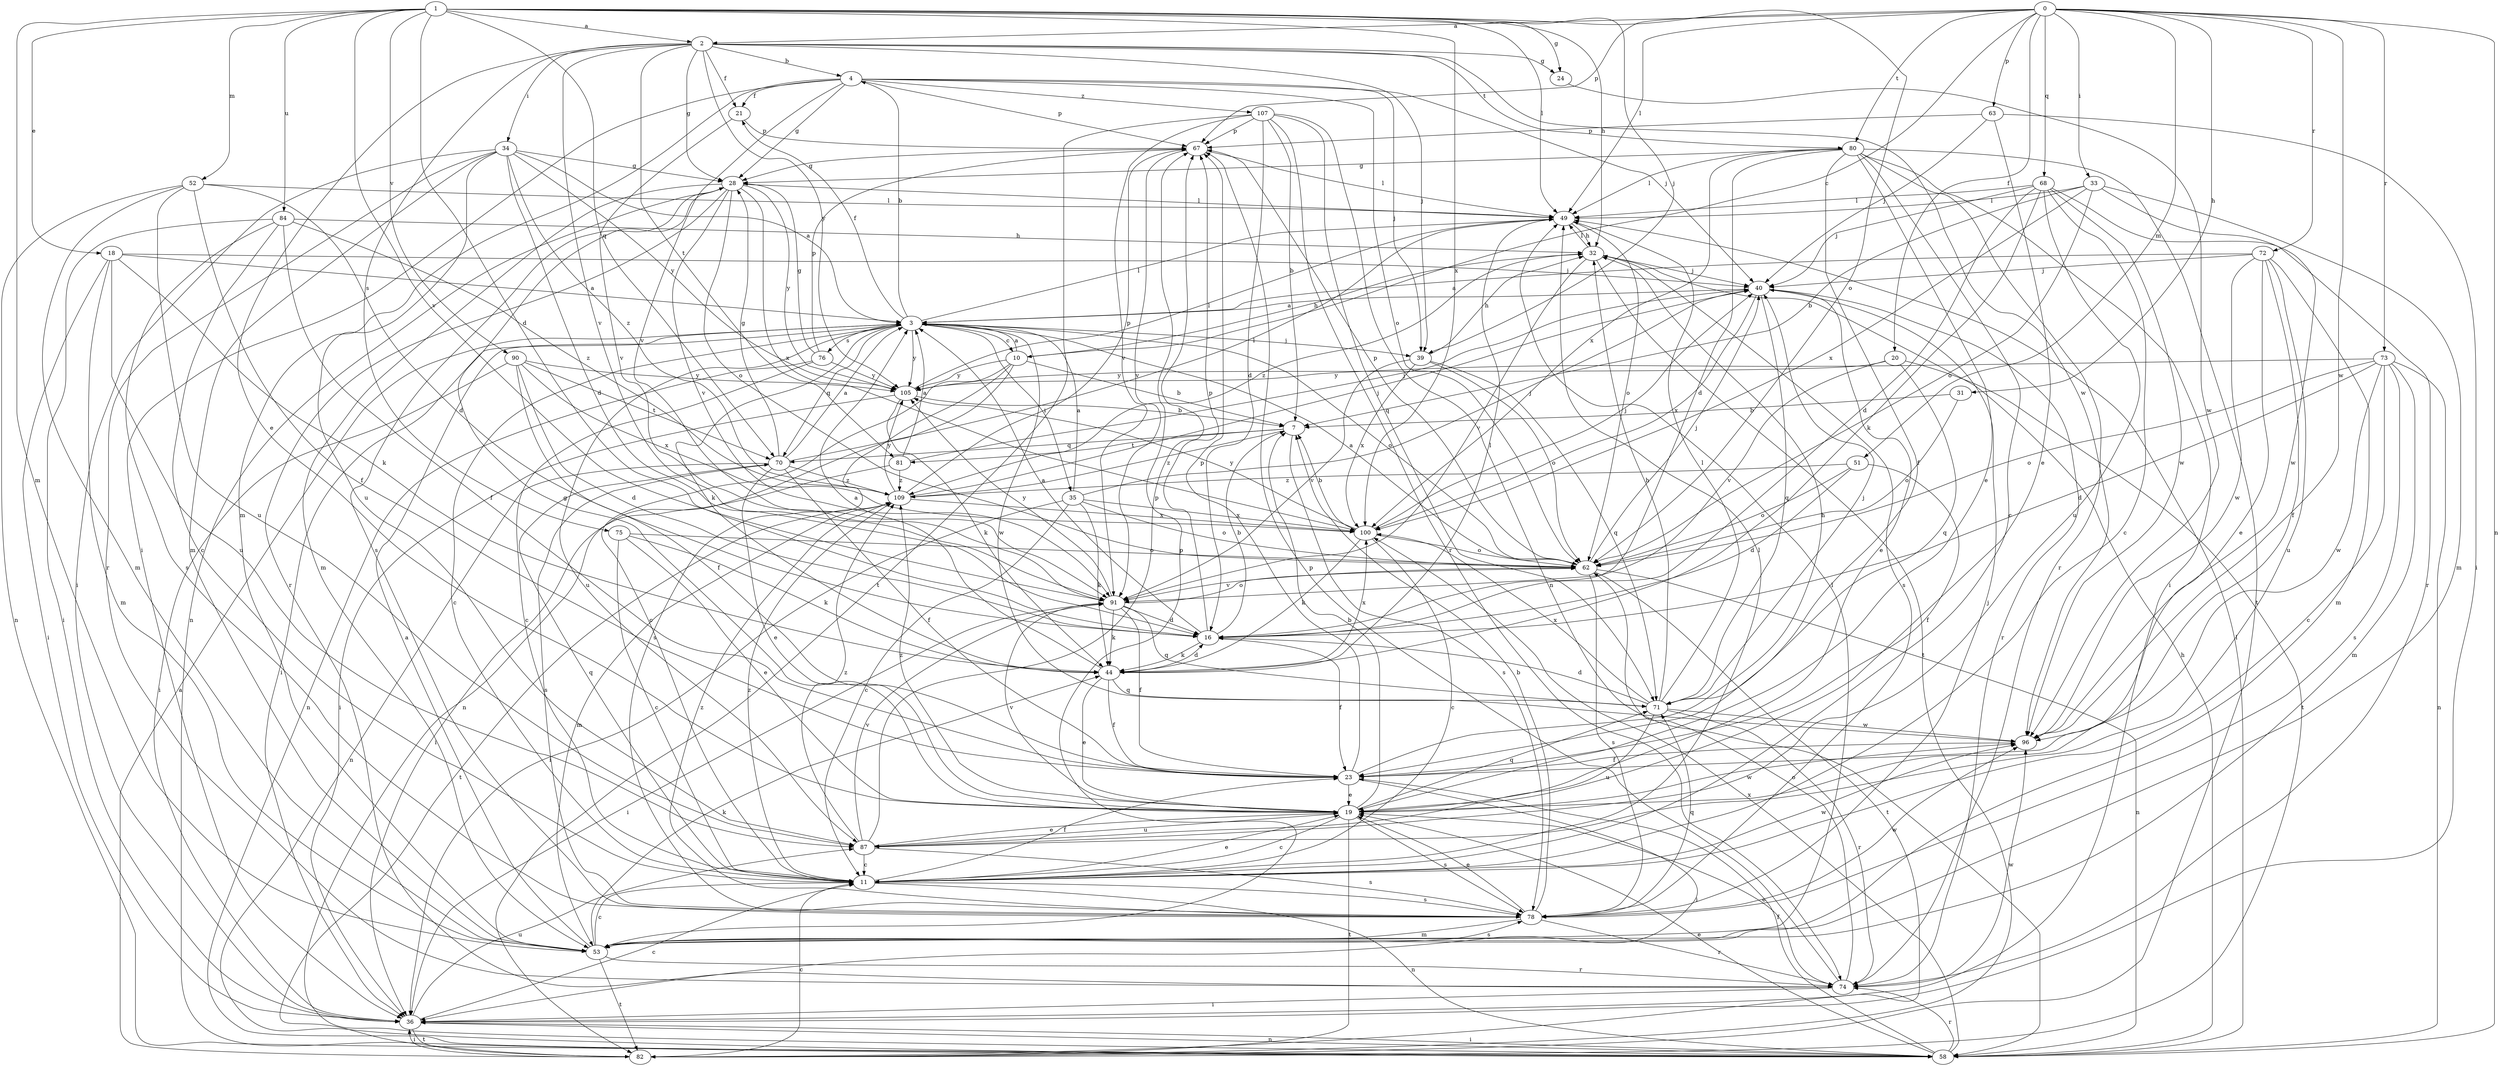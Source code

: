 strict digraph  {
0;
1;
2;
3;
4;
7;
10;
11;
16;
18;
19;
20;
21;
23;
24;
28;
31;
32;
33;
34;
35;
36;
39;
40;
44;
49;
51;
52;
53;
58;
62;
63;
67;
68;
70;
71;
72;
73;
74;
75;
76;
78;
80;
81;
82;
84;
87;
90;
91;
96;
100;
105;
107;
109;
0 -> 2  [label=a];
0 -> 10  [label=c];
0 -> 20  [label=f];
0 -> 31  [label=h];
0 -> 33  [label=i];
0 -> 49  [label=l];
0 -> 51  [label=m];
0 -> 58  [label=n];
0 -> 63  [label=p];
0 -> 67  [label=p];
0 -> 68  [label=q];
0 -> 72  [label=r];
0 -> 73  [label=r];
0 -> 80  [label=t];
0 -> 96  [label=w];
1 -> 2  [label=a];
1 -> 16  [label=d];
1 -> 18  [label=e];
1 -> 24  [label=g];
1 -> 32  [label=h];
1 -> 39  [label=j];
1 -> 49  [label=l];
1 -> 52  [label=m];
1 -> 53  [label=m];
1 -> 62  [label=o];
1 -> 70  [label=q];
1 -> 84  [label=u];
1 -> 90  [label=v];
1 -> 91  [label=v];
1 -> 100  [label=x];
2 -> 4  [label=b];
2 -> 19  [label=e];
2 -> 21  [label=f];
2 -> 24  [label=g];
2 -> 28  [label=g];
2 -> 34  [label=i];
2 -> 39  [label=j];
2 -> 75  [label=s];
2 -> 80  [label=t];
2 -> 81  [label=t];
2 -> 91  [label=v];
2 -> 96  [label=w];
2 -> 105  [label=y];
3 -> 4  [label=b];
3 -> 10  [label=c];
3 -> 11  [label=c];
3 -> 21  [label=f];
3 -> 35  [label=i];
3 -> 36  [label=i];
3 -> 39  [label=j];
3 -> 44  [label=k];
3 -> 49  [label=l];
3 -> 62  [label=o];
3 -> 70  [label=q];
3 -> 76  [label=s];
3 -> 87  [label=u];
3 -> 96  [label=w];
3 -> 105  [label=y];
4 -> 21  [label=f];
4 -> 28  [label=g];
4 -> 36  [label=i];
4 -> 39  [label=j];
4 -> 40  [label=j];
4 -> 53  [label=m];
4 -> 62  [label=o];
4 -> 67  [label=p];
4 -> 91  [label=v];
4 -> 107  [label=z];
7 -> 70  [label=q];
7 -> 78  [label=s];
7 -> 81  [label=t];
7 -> 109  [label=z];
10 -> 3  [label=a];
10 -> 7  [label=b];
10 -> 11  [label=c];
10 -> 32  [label=h];
10 -> 58  [label=n];
10 -> 78  [label=s];
10 -> 105  [label=y];
11 -> 19  [label=e];
11 -> 23  [label=f];
11 -> 49  [label=l];
11 -> 58  [label=n];
11 -> 70  [label=q];
11 -> 78  [label=s];
11 -> 96  [label=w];
11 -> 109  [label=z];
16 -> 3  [label=a];
16 -> 7  [label=b];
16 -> 23  [label=f];
16 -> 44  [label=k];
16 -> 67  [label=p];
18 -> 3  [label=a];
18 -> 36  [label=i];
18 -> 40  [label=j];
18 -> 44  [label=k];
18 -> 53  [label=m];
18 -> 87  [label=u];
19 -> 7  [label=b];
19 -> 11  [label=c];
19 -> 28  [label=g];
19 -> 71  [label=q];
19 -> 78  [label=s];
19 -> 82  [label=t];
19 -> 87  [label=u];
19 -> 91  [label=v];
19 -> 96  [label=w];
19 -> 109  [label=z];
20 -> 71  [label=q];
20 -> 82  [label=t];
20 -> 91  [label=v];
20 -> 105  [label=y];
21 -> 67  [label=p];
21 -> 91  [label=v];
23 -> 19  [label=e];
23 -> 32  [label=h];
23 -> 36  [label=i];
23 -> 67  [label=p];
24 -> 96  [label=w];
28 -> 49  [label=l];
28 -> 53  [label=m];
28 -> 58  [label=n];
28 -> 62  [label=o];
28 -> 74  [label=r];
28 -> 78  [label=s];
28 -> 91  [label=v];
28 -> 100  [label=x];
28 -> 105  [label=y];
31 -> 7  [label=b];
31 -> 62  [label=o];
32 -> 40  [label=j];
32 -> 49  [label=l];
32 -> 78  [label=s];
32 -> 82  [label=t];
32 -> 91  [label=v];
32 -> 109  [label=z];
33 -> 7  [label=b];
33 -> 49  [label=l];
33 -> 53  [label=m];
33 -> 62  [label=o];
33 -> 96  [label=w];
33 -> 100  [label=x];
34 -> 3  [label=a];
34 -> 16  [label=d];
34 -> 28  [label=g];
34 -> 36  [label=i];
34 -> 53  [label=m];
34 -> 74  [label=r];
34 -> 87  [label=u];
34 -> 105  [label=y];
34 -> 109  [label=z];
35 -> 3  [label=a];
35 -> 11  [label=c];
35 -> 36  [label=i];
35 -> 40  [label=j];
35 -> 44  [label=k];
35 -> 62  [label=o];
35 -> 100  [label=x];
36 -> 11  [label=c];
36 -> 58  [label=n];
36 -> 82  [label=t];
36 -> 87  [label=u];
39 -> 32  [label=h];
39 -> 62  [label=o];
39 -> 71  [label=q];
39 -> 91  [label=v];
39 -> 100  [label=x];
40 -> 3  [label=a];
40 -> 19  [label=e];
40 -> 71  [label=q];
40 -> 74  [label=r];
40 -> 100  [label=x];
44 -> 3  [label=a];
44 -> 16  [label=d];
44 -> 19  [label=e];
44 -> 23  [label=f];
44 -> 49  [label=l];
44 -> 71  [label=q];
44 -> 100  [label=x];
49 -> 32  [label=h];
49 -> 62  [label=o];
51 -> 16  [label=d];
51 -> 23  [label=f];
51 -> 62  [label=o];
51 -> 109  [label=z];
52 -> 16  [label=d];
52 -> 23  [label=f];
52 -> 49  [label=l];
52 -> 53  [label=m];
52 -> 58  [label=n];
52 -> 87  [label=u];
53 -> 3  [label=a];
53 -> 11  [label=c];
53 -> 44  [label=k];
53 -> 49  [label=l];
53 -> 67  [label=p];
53 -> 74  [label=r];
53 -> 78  [label=s];
53 -> 82  [label=t];
58 -> 19  [label=e];
58 -> 23  [label=f];
58 -> 32  [label=h];
58 -> 36  [label=i];
58 -> 49  [label=l];
58 -> 74  [label=r];
58 -> 100  [label=x];
62 -> 3  [label=a];
62 -> 40  [label=j];
62 -> 58  [label=n];
62 -> 67  [label=p];
62 -> 78  [label=s];
62 -> 82  [label=t];
62 -> 91  [label=v];
63 -> 19  [label=e];
63 -> 36  [label=i];
63 -> 40  [label=j];
63 -> 67  [label=p];
67 -> 28  [label=g];
67 -> 49  [label=l];
67 -> 91  [label=v];
68 -> 11  [label=c];
68 -> 16  [label=d];
68 -> 40  [label=j];
68 -> 44  [label=k];
68 -> 49  [label=l];
68 -> 74  [label=r];
68 -> 87  [label=u];
68 -> 96  [label=w];
70 -> 3  [label=a];
70 -> 19  [label=e];
70 -> 23  [label=f];
70 -> 28  [label=g];
70 -> 49  [label=l];
70 -> 58  [label=n];
70 -> 78  [label=s];
70 -> 109  [label=z];
71 -> 16  [label=d];
71 -> 32  [label=h];
71 -> 40  [label=j];
71 -> 49  [label=l];
71 -> 74  [label=r];
71 -> 87  [label=u];
71 -> 96  [label=w];
71 -> 100  [label=x];
72 -> 3  [label=a];
72 -> 19  [label=e];
72 -> 23  [label=f];
72 -> 40  [label=j];
72 -> 53  [label=m];
72 -> 87  [label=u];
72 -> 96  [label=w];
73 -> 11  [label=c];
73 -> 16  [label=d];
73 -> 53  [label=m];
73 -> 58  [label=n];
73 -> 62  [label=o];
73 -> 78  [label=s];
73 -> 96  [label=w];
73 -> 105  [label=y];
74 -> 19  [label=e];
74 -> 36  [label=i];
74 -> 62  [label=o];
74 -> 67  [label=p];
74 -> 96  [label=w];
75 -> 11  [label=c];
75 -> 19  [label=e];
75 -> 44  [label=k];
75 -> 62  [label=o];
76 -> 11  [label=c];
76 -> 28  [label=g];
76 -> 58  [label=n];
76 -> 67  [label=p];
76 -> 105  [label=y];
78 -> 7  [label=b];
78 -> 19  [label=e];
78 -> 40  [label=j];
78 -> 53  [label=m];
78 -> 71  [label=q];
78 -> 74  [label=r];
78 -> 96  [label=w];
78 -> 109  [label=z];
80 -> 11  [label=c];
80 -> 16  [label=d];
80 -> 19  [label=e];
80 -> 23  [label=f];
80 -> 28  [label=g];
80 -> 36  [label=i];
80 -> 49  [label=l];
80 -> 74  [label=r];
80 -> 82  [label=t];
80 -> 100  [label=x];
81 -> 3  [label=a];
81 -> 36  [label=i];
81 -> 40  [label=j];
81 -> 109  [label=z];
82 -> 3  [label=a];
82 -> 11  [label=c];
82 -> 36  [label=i];
84 -> 11  [label=c];
84 -> 23  [label=f];
84 -> 32  [label=h];
84 -> 36  [label=i];
84 -> 78  [label=s];
84 -> 109  [label=z];
87 -> 11  [label=c];
87 -> 19  [label=e];
87 -> 67  [label=p];
87 -> 78  [label=s];
87 -> 91  [label=v];
87 -> 109  [label=z];
90 -> 16  [label=d];
90 -> 23  [label=f];
90 -> 36  [label=i];
90 -> 100  [label=x];
90 -> 105  [label=y];
90 -> 70  [label=t];
91 -> 16  [label=d];
91 -> 23  [label=f];
91 -> 36  [label=i];
91 -> 44  [label=k];
91 -> 62  [label=o];
91 -> 71  [label=q];
91 -> 105  [label=y];
96 -> 23  [label=f];
100 -> 7  [label=b];
100 -> 11  [label=c];
100 -> 40  [label=j];
100 -> 44  [label=k];
100 -> 62  [label=o];
100 -> 105  [label=y];
105 -> 7  [label=b];
105 -> 36  [label=i];
105 -> 44  [label=k];
105 -> 49  [label=l];
107 -> 7  [label=b];
107 -> 16  [label=d];
107 -> 58  [label=n];
107 -> 67  [label=p];
107 -> 71  [label=q];
107 -> 74  [label=r];
107 -> 82  [label=t];
107 -> 91  [label=v];
109 -> 40  [label=j];
109 -> 53  [label=m];
109 -> 67  [label=p];
109 -> 82  [label=t];
109 -> 100  [label=x];
109 -> 105  [label=y];
}
